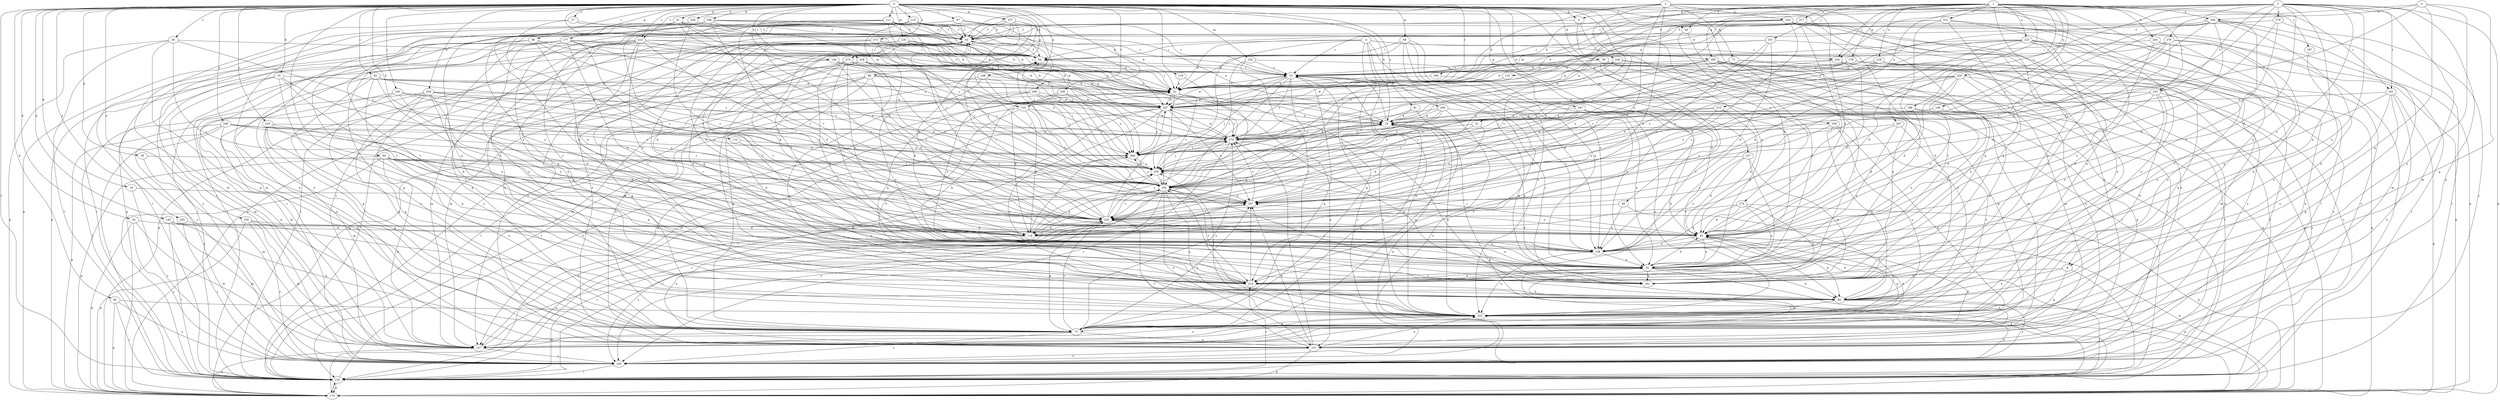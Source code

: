 strict digraph  {
0;
1;
2;
3;
4;
5;
6;
9;
10;
15;
16;
21;
27;
30;
31;
32;
34;
35;
39;
41;
43;
46;
52;
62;
63;
64;
68;
69;
71;
73;
81;
83;
84;
87;
89;
92;
94;
100;
101;
102;
104;
105;
108;
109;
111;
113;
115;
116;
119;
123;
125;
126;
127;
132;
135;
137;
144;
145;
147;
150;
156;
158;
165;
167;
168;
170;
177;
178;
180;
181;
184;
187;
189;
191;
192;
200;
203;
206;
210;
213;
214;
215;
217;
218;
220;
223;
225;
228;
231;
233;
234;
235;
237;
239;
240;
247;
248;
255;
256;
257;
258;
267;
268;
272;
273;
275;
276;
278;
279;
0 -> 6  [label=a];
0 -> 15  [label=b];
0 -> 16  [label=b];
0 -> 27  [label=c];
0 -> 30  [label=c];
0 -> 34  [label=d];
0 -> 35  [label=d];
0 -> 39  [label=d];
0 -> 41  [label=d];
0 -> 46  [label=e];
0 -> 52  [label=e];
0 -> 62  [label=f];
0 -> 64  [label=g];
0 -> 68  [label=g];
0 -> 69  [label=g];
0 -> 81  [label=h];
0 -> 83  [label=h];
0 -> 84  [label=h];
0 -> 87  [label=i];
0 -> 89  [label=i];
0 -> 92  [label=i];
0 -> 100  [label=j];
0 -> 108  [label=k];
0 -> 109  [label=k];
0 -> 111  [label=k];
0 -> 113  [label=k];
0 -> 119  [label=l];
0 -> 123  [label=l];
0 -> 125  [label=l];
0 -> 126  [label=m];
0 -> 127  [label=m];
0 -> 132  [label=m];
0 -> 135  [label=m];
0 -> 144  [label=n];
0 -> 145  [label=n];
0 -> 147  [label=n];
0 -> 150  [label=o];
0 -> 165  [label=p];
0 -> 167  [label=p];
0 -> 168  [label=p];
0 -> 177  [label=q];
0 -> 184  [label=r];
0 -> 200  [label=s];
0 -> 203  [label=s];
0 -> 206  [label=t];
0 -> 210  [label=t];
0 -> 213  [label=t];
0 -> 228  [label=v];
0 -> 237  [label=w];
0 -> 239  [label=w];
0 -> 248  [label=x];
0 -> 255  [label=x];
0 -> 258  [label=y];
0 -> 272  [label=z];
0 -> 273  [label=z];
0 -> 275  [label=z];
1 -> 6  [label=a];
1 -> 9  [label=a];
1 -> 21  [label=b];
1 -> 62  [label=f];
1 -> 101  [label=j];
1 -> 102  [label=j];
1 -> 156  [label=o];
1 -> 178  [label=q];
1 -> 180  [label=q];
1 -> 187  [label=r];
1 -> 189  [label=r];
1 -> 191  [label=r];
1 -> 215  [label=u];
1 -> 217  [label=u];
1 -> 218  [label=u];
1 -> 220  [label=u];
1 -> 223  [label=u];
1 -> 225  [label=u];
1 -> 231  [label=v];
1 -> 233  [label=v];
1 -> 240  [label=w];
1 -> 247  [label=w];
1 -> 256  [label=x];
1 -> 267  [label=y];
2 -> 9  [label=a];
2 -> 43  [label=d];
2 -> 52  [label=e];
2 -> 94  [label=i];
2 -> 102  [label=j];
2 -> 115  [label=k];
2 -> 135  [label=m];
2 -> 137  [label=m];
2 -> 147  [label=n];
2 -> 158  [label=o];
2 -> 170  [label=p];
2 -> 191  [label=r];
2 -> 192  [label=r];
2 -> 233  [label=v];
2 -> 276  [label=z];
2 -> 278  [label=z];
2 -> 279  [label=z];
3 -> 21  [label=b];
3 -> 43  [label=d];
3 -> 63  [label=f];
3 -> 71  [label=g];
3 -> 84  [label=h];
3 -> 116  [label=k];
3 -> 170  [label=p];
3 -> 192  [label=r];
3 -> 213  [label=t];
3 -> 234  [label=v];
3 -> 235  [label=v];
4 -> 10  [label=a];
4 -> 21  [label=b];
4 -> 73  [label=g];
4 -> 94  [label=i];
4 -> 102  [label=j];
4 -> 158  [label=o];
4 -> 170  [label=p];
4 -> 180  [label=q];
4 -> 268  [label=y];
5 -> 10  [label=a];
5 -> 31  [label=c];
5 -> 73  [label=g];
5 -> 181  [label=q];
5 -> 225  [label=u];
5 -> 256  [label=x];
6 -> 63  [label=f];
6 -> 104  [label=j];
6 -> 235  [label=v];
9 -> 73  [label=g];
9 -> 84  [label=h];
9 -> 125  [label=l];
9 -> 214  [label=t];
10 -> 32  [label=c];
10 -> 73  [label=g];
10 -> 170  [label=p];
10 -> 192  [label=r];
10 -> 279  [label=z];
15 -> 21  [label=b];
15 -> 52  [label=e];
15 -> 137  [label=m];
15 -> 203  [label=s];
15 -> 214  [label=t];
15 -> 257  [label=x];
16 -> 203  [label=s];
16 -> 257  [label=x];
21 -> 32  [label=c];
21 -> 84  [label=h];
21 -> 94  [label=i];
21 -> 105  [label=j];
21 -> 125  [label=l];
21 -> 147  [label=n];
21 -> 192  [label=r];
21 -> 247  [label=w];
27 -> 21  [label=b];
27 -> 63  [label=f];
27 -> 137  [label=m];
27 -> 235  [label=v];
30 -> 73  [label=g];
30 -> 94  [label=i];
30 -> 125  [label=l];
30 -> 170  [label=p];
30 -> 235  [label=v];
30 -> 268  [label=y];
31 -> 257  [label=x];
31 -> 268  [label=y];
31 -> 279  [label=z];
32 -> 21  [label=b];
32 -> 73  [label=g];
32 -> 105  [label=j];
32 -> 192  [label=r];
32 -> 225  [label=u];
32 -> 235  [label=v];
32 -> 247  [label=w];
32 -> 279  [label=z];
34 -> 43  [label=d];
34 -> 137  [label=m];
34 -> 170  [label=p];
34 -> 203  [label=s];
35 -> 105  [label=j];
35 -> 137  [label=m];
39 -> 32  [label=c];
39 -> 125  [label=l];
39 -> 137  [label=m];
39 -> 158  [label=o];
39 -> 214  [label=t];
39 -> 225  [label=u];
41 -> 21  [label=b];
41 -> 63  [label=f];
41 -> 94  [label=i];
41 -> 158  [label=o];
41 -> 170  [label=p];
41 -> 235  [label=v];
41 -> 257  [label=x];
41 -> 268  [label=y];
43 -> 52  [label=e];
43 -> 73  [label=g];
43 -> 84  [label=h];
43 -> 105  [label=j];
43 -> 158  [label=o];
43 -> 257  [label=x];
46 -> 158  [label=o];
46 -> 225  [label=u];
46 -> 235  [label=v];
52 -> 10  [label=a];
52 -> 43  [label=d];
52 -> 63  [label=f];
52 -> 84  [label=h];
52 -> 137  [label=m];
52 -> 147  [label=n];
52 -> 170  [label=p];
52 -> 181  [label=q];
52 -> 214  [label=t];
62 -> 43  [label=d];
62 -> 214  [label=t];
63 -> 94  [label=i];
63 -> 116  [label=k];
63 -> 125  [label=l];
63 -> 225  [label=u];
63 -> 268  [label=y];
64 -> 105  [label=j];
64 -> 116  [label=k];
64 -> 125  [label=l];
64 -> 137  [label=m];
64 -> 170  [label=p];
64 -> 181  [label=q];
64 -> 192  [label=r];
64 -> 214  [label=t];
64 -> 225  [label=u];
68 -> 21  [label=b];
68 -> 52  [label=e];
68 -> 94  [label=i];
68 -> 158  [label=o];
68 -> 214  [label=t];
68 -> 225  [label=u];
69 -> 10  [label=a];
69 -> 21  [label=b];
69 -> 84  [label=h];
69 -> 116  [label=k];
69 -> 125  [label=l];
69 -> 137  [label=m];
69 -> 147  [label=n];
71 -> 32  [label=c];
71 -> 137  [label=m];
71 -> 170  [label=p];
71 -> 257  [label=x];
73 -> 43  [label=d];
73 -> 137  [label=m];
73 -> 147  [label=n];
73 -> 203  [label=s];
73 -> 235  [label=v];
73 -> 257  [label=x];
73 -> 279  [label=z];
81 -> 10  [label=a];
81 -> 73  [label=g];
81 -> 192  [label=r];
83 -> 125  [label=l];
83 -> 170  [label=p];
83 -> 203  [label=s];
83 -> 225  [label=u];
84 -> 32  [label=c];
84 -> 43  [label=d];
84 -> 125  [label=l];
84 -> 192  [label=r];
84 -> 203  [label=s];
84 -> 225  [label=u];
87 -> 32  [label=c];
87 -> 63  [label=f];
87 -> 94  [label=i];
87 -> 137  [label=m];
87 -> 158  [label=o];
89 -> 43  [label=d];
89 -> 94  [label=i];
89 -> 125  [label=l];
89 -> 192  [label=r];
89 -> 203  [label=s];
89 -> 279  [label=z];
92 -> 21  [label=b];
92 -> 73  [label=g];
92 -> 116  [label=k];
92 -> 147  [label=n];
92 -> 192  [label=r];
92 -> 214  [label=t];
92 -> 279  [label=z];
94 -> 32  [label=c];
94 -> 63  [label=f];
94 -> 137  [label=m];
100 -> 43  [label=d];
100 -> 73  [label=g];
100 -> 147  [label=n];
100 -> 235  [label=v];
100 -> 247  [label=w];
100 -> 257  [label=x];
101 -> 21  [label=b];
101 -> 94  [label=i];
101 -> 116  [label=k];
101 -> 203  [label=s];
101 -> 235  [label=v];
101 -> 257  [label=x];
102 -> 32  [label=c];
102 -> 43  [label=d];
102 -> 125  [label=l];
102 -> 147  [label=n];
102 -> 279  [label=z];
104 -> 32  [label=c];
104 -> 125  [label=l];
104 -> 170  [label=p];
104 -> 235  [label=v];
104 -> 279  [label=z];
105 -> 94  [label=i];
105 -> 192  [label=r];
108 -> 21  [label=b];
108 -> 32  [label=c];
108 -> 63  [label=f];
108 -> 125  [label=l];
108 -> 147  [label=n];
108 -> 203  [label=s];
108 -> 214  [label=t];
108 -> 235  [label=v];
108 -> 279  [label=z];
109 -> 116  [label=k];
109 -> 181  [label=q];
109 -> 247  [label=w];
109 -> 268  [label=y];
111 -> 10  [label=a];
111 -> 21  [label=b];
111 -> 63  [label=f];
111 -> 181  [label=q];
111 -> 214  [label=t];
111 -> 235  [label=v];
111 -> 247  [label=w];
111 -> 279  [label=z];
113 -> 235  [label=v];
113 -> 268  [label=y];
115 -> 21  [label=b];
115 -> 247  [label=w];
116 -> 10  [label=a];
116 -> 52  [label=e];
116 -> 63  [label=f];
116 -> 203  [label=s];
116 -> 268  [label=y];
116 -> 279  [label=z];
119 -> 21  [label=b];
119 -> 192  [label=r];
123 -> 10  [label=a];
123 -> 21  [label=b];
123 -> 63  [label=f];
123 -> 170  [label=p];
123 -> 192  [label=r];
123 -> 203  [label=s];
123 -> 214  [label=t];
123 -> 225  [label=u];
123 -> 247  [label=w];
123 -> 279  [label=z];
125 -> 10  [label=a];
125 -> 21  [label=b];
125 -> 52  [label=e];
125 -> 105  [label=j];
125 -> 170  [label=p];
125 -> 214  [label=t];
125 -> 235  [label=v];
126 -> 10  [label=a];
126 -> 32  [label=c];
126 -> 94  [label=i];
126 -> 116  [label=k];
126 -> 125  [label=l];
126 -> 235  [label=v];
126 -> 247  [label=w];
127 -> 43  [label=d];
127 -> 105  [label=j];
127 -> 158  [label=o];
127 -> 181  [label=q];
127 -> 214  [label=t];
132 -> 32  [label=c];
132 -> 43  [label=d];
132 -> 192  [label=r];
132 -> 214  [label=t];
135 -> 10  [label=a];
135 -> 84  [label=h];
135 -> 116  [label=k];
135 -> 137  [label=m];
135 -> 192  [label=r];
137 -> 43  [label=d];
137 -> 170  [label=p];
137 -> 192  [label=r];
137 -> 203  [label=s];
137 -> 225  [label=u];
144 -> 21  [label=b];
144 -> 32  [label=c];
144 -> 105  [label=j];
144 -> 137  [label=m];
144 -> 225  [label=u];
144 -> 235  [label=v];
144 -> 247  [label=w];
145 -> 43  [label=d];
145 -> 73  [label=g];
145 -> 125  [label=l];
145 -> 137  [label=m];
145 -> 158  [label=o];
147 -> 63  [label=f];
147 -> 170  [label=p];
147 -> 203  [label=s];
147 -> 225  [label=u];
147 -> 235  [label=v];
147 -> 257  [label=x];
147 -> 279  [label=z];
150 -> 84  [label=h];
150 -> 116  [label=k];
150 -> 137  [label=m];
150 -> 170  [label=p];
150 -> 203  [label=s];
156 -> 10  [label=a];
156 -> 158  [label=o];
156 -> 181  [label=q];
156 -> 268  [label=y];
158 -> 32  [label=c];
158 -> 52  [label=e];
158 -> 63  [label=f];
158 -> 225  [label=u];
165 -> 73  [label=g];
165 -> 84  [label=h];
165 -> 158  [label=o];
165 -> 225  [label=u];
165 -> 279  [label=z];
167 -> 10  [label=a];
167 -> 52  [label=e];
167 -> 84  [label=h];
167 -> 116  [label=k];
167 -> 192  [label=r];
167 -> 225  [label=u];
168 -> 21  [label=b];
168 -> 73  [label=g];
168 -> 105  [label=j];
168 -> 192  [label=r];
168 -> 225  [label=u];
170 -> 43  [label=d];
170 -> 125  [label=l];
177 -> 32  [label=c];
177 -> 43  [label=d];
177 -> 73  [label=g];
177 -> 84  [label=h];
177 -> 94  [label=i];
177 -> 158  [label=o];
177 -> 170  [label=p];
177 -> 181  [label=q];
177 -> 192  [label=r];
177 -> 214  [label=t];
178 -> 21  [label=b];
178 -> 32  [label=c];
178 -> 105  [label=j];
178 -> 170  [label=p];
178 -> 203  [label=s];
180 -> 32  [label=c];
180 -> 125  [label=l];
180 -> 137  [label=m];
180 -> 147  [label=n];
180 -> 181  [label=q];
180 -> 203  [label=s];
180 -> 214  [label=t];
180 -> 247  [label=w];
180 -> 279  [label=z];
181 -> 192  [label=r];
184 -> 21  [label=b];
184 -> 52  [label=e];
187 -> 225  [label=u];
189 -> 10  [label=a];
189 -> 43  [label=d];
189 -> 52  [label=e];
189 -> 73  [label=g];
191 -> 52  [label=e];
191 -> 73  [label=g];
191 -> 147  [label=n];
191 -> 170  [label=p];
191 -> 225  [label=u];
191 -> 247  [label=w];
192 -> 94  [label=i];
192 -> 116  [label=k];
192 -> 125  [label=l];
192 -> 147  [label=n];
192 -> 203  [label=s];
192 -> 214  [label=t];
192 -> 225  [label=u];
192 -> 235  [label=v];
192 -> 257  [label=x];
192 -> 268  [label=y];
200 -> 10  [label=a];
200 -> 181  [label=q];
200 -> 192  [label=r];
200 -> 203  [label=s];
200 -> 235  [label=v];
200 -> 268  [label=y];
203 -> 32  [label=c];
203 -> 125  [label=l];
203 -> 225  [label=u];
206 -> 52  [label=e];
206 -> 105  [label=j];
206 -> 125  [label=l];
206 -> 158  [label=o];
206 -> 247  [label=w];
206 -> 268  [label=y];
210 -> 43  [label=d];
210 -> 73  [label=g];
210 -> 137  [label=m];
210 -> 181  [label=q];
210 -> 214  [label=t];
210 -> 279  [label=z];
213 -> 43  [label=d];
213 -> 73  [label=g];
213 -> 84  [label=h];
213 -> 94  [label=i];
213 -> 125  [label=l];
213 -> 158  [label=o];
213 -> 203  [label=s];
213 -> 214  [label=t];
213 -> 247  [label=w];
213 -> 268  [label=y];
214 -> 21  [label=b];
214 -> 52  [label=e];
214 -> 84  [label=h];
214 -> 257  [label=x];
215 -> 10  [label=a];
215 -> 43  [label=d];
215 -> 158  [label=o];
215 -> 192  [label=r];
215 -> 257  [label=x];
217 -> 63  [label=f];
217 -> 125  [label=l];
217 -> 225  [label=u];
217 -> 247  [label=w];
217 -> 268  [label=y];
218 -> 32  [label=c];
218 -> 105  [label=j];
218 -> 137  [label=m];
218 -> 147  [label=n];
218 -> 192  [label=r];
218 -> 225  [label=u];
218 -> 235  [label=v];
218 -> 257  [label=x];
220 -> 21  [label=b];
220 -> 43  [label=d];
220 -> 52  [label=e];
220 -> 105  [label=j];
220 -> 158  [label=o];
220 -> 203  [label=s];
220 -> 235  [label=v];
220 -> 257  [label=x];
223 -> 43  [label=d];
223 -> 73  [label=g];
223 -> 94  [label=i];
223 -> 116  [label=k];
223 -> 170  [label=p];
223 -> 181  [label=q];
223 -> 203  [label=s];
223 -> 225  [label=u];
223 -> 247  [label=w];
223 -> 257  [label=x];
225 -> 10  [label=a];
225 -> 73  [label=g];
225 -> 105  [label=j];
228 -> 21  [label=b];
228 -> 32  [label=c];
228 -> 43  [label=d];
228 -> 52  [label=e];
228 -> 170  [label=p];
228 -> 257  [label=x];
228 -> 268  [label=y];
231 -> 63  [label=f];
231 -> 84  [label=h];
231 -> 181  [label=q];
231 -> 214  [label=t];
231 -> 225  [label=u];
231 -> 247  [label=w];
233 -> 43  [label=d];
233 -> 52  [label=e];
233 -> 84  [label=h];
233 -> 203  [label=s];
233 -> 247  [label=w];
233 -> 268  [label=y];
234 -> 10  [label=a];
234 -> 32  [label=c];
234 -> 43  [label=d];
234 -> 63  [label=f];
234 -> 105  [label=j];
234 -> 116  [label=k];
234 -> 125  [label=l];
234 -> 147  [label=n];
234 -> 181  [label=q];
234 -> 214  [label=t];
235 -> 43  [label=d];
235 -> 52  [label=e];
235 -> 63  [label=f];
235 -> 73  [label=g];
235 -> 94  [label=i];
235 -> 105  [label=j];
235 -> 116  [label=k];
235 -> 147  [label=n];
235 -> 247  [label=w];
235 -> 257  [label=x];
237 -> 43  [label=d];
237 -> 63  [label=f];
237 -> 73  [label=g];
237 -> 105  [label=j];
237 -> 147  [label=n];
237 -> 170  [label=p];
237 -> 225  [label=u];
237 -> 257  [label=x];
239 -> 52  [label=e];
239 -> 73  [label=g];
239 -> 125  [label=l];
239 -> 137  [label=m];
239 -> 158  [label=o];
239 -> 192  [label=r];
239 -> 225  [label=u];
239 -> 247  [label=w];
239 -> 279  [label=z];
240 -> 52  [label=e];
240 -> 84  [label=h];
240 -> 94  [label=i];
240 -> 181  [label=q];
247 -> 10  [label=a];
247 -> 125  [label=l];
247 -> 137  [label=m];
247 -> 225  [label=u];
247 -> 257  [label=x];
247 -> 268  [label=y];
247 -> 279  [label=z];
248 -> 73  [label=g];
248 -> 105  [label=j];
248 -> 125  [label=l];
248 -> 170  [label=p];
248 -> 192  [label=r];
248 -> 203  [label=s];
248 -> 268  [label=y];
248 -> 279  [label=z];
255 -> 43  [label=d];
255 -> 203  [label=s];
256 -> 21  [label=b];
256 -> 43  [label=d];
256 -> 63  [label=f];
256 -> 84  [label=h];
256 -> 105  [label=j];
256 -> 125  [label=l];
256 -> 137  [label=m];
256 -> 158  [label=o];
256 -> 257  [label=x];
256 -> 268  [label=y];
257 -> 235  [label=v];
257 -> 279  [label=z];
258 -> 63  [label=f];
258 -> 147  [label=n];
258 -> 235  [label=v];
267 -> 52  [label=e];
267 -> 116  [label=k];
267 -> 225  [label=u];
267 -> 279  [label=z];
268 -> 105  [label=j];
268 -> 170  [label=p];
268 -> 279  [label=z];
272 -> 21  [label=b];
272 -> 94  [label=i];
272 -> 125  [label=l];
272 -> 181  [label=q];
272 -> 192  [label=r];
272 -> 214  [label=t];
273 -> 32  [label=c];
273 -> 52  [label=e];
273 -> 73  [label=g];
273 -> 116  [label=k];
273 -> 158  [label=o];
273 -> 170  [label=p];
273 -> 257  [label=x];
275 -> 43  [label=d];
275 -> 52  [label=e];
275 -> 158  [label=o];
275 -> 170  [label=p];
275 -> 181  [label=q];
275 -> 235  [label=v];
276 -> 43  [label=d];
276 -> 63  [label=f];
276 -> 203  [label=s];
276 -> 257  [label=x];
278 -> 94  [label=i];
278 -> 105  [label=j];
278 -> 116  [label=k];
278 -> 125  [label=l];
278 -> 192  [label=r];
278 -> 214  [label=t];
279 -> 10  [label=a];
279 -> 105  [label=j];
279 -> 181  [label=q];
279 -> 203  [label=s];
279 -> 247  [label=w];
279 -> 268  [label=y];
}
